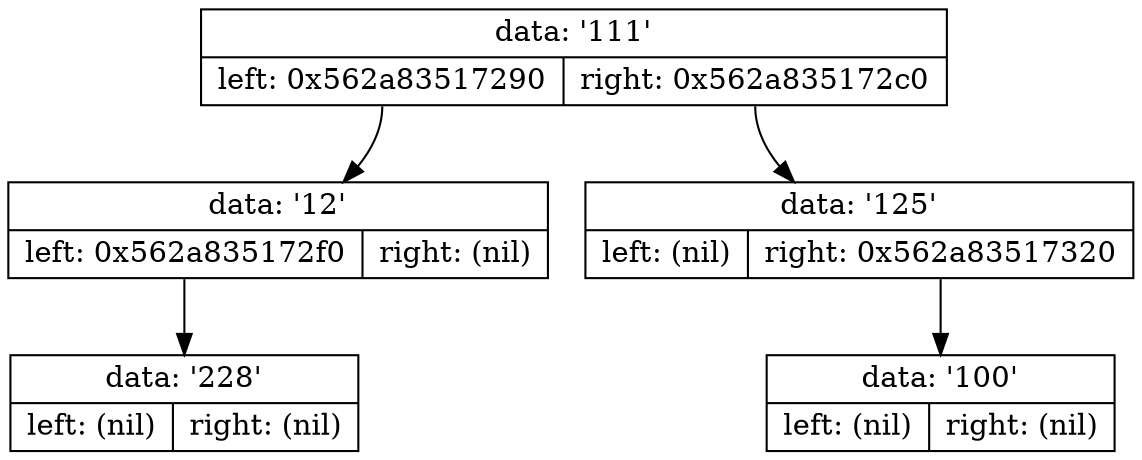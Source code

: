 digraph dump
{
	node0x562a83517260 [shape = "record", label = "{<f1>data: '111'|{<f2>left: 0x562a83517290|<f3>right: 0x562a835172c0}}"];
	node0x562a83517290 [shape = "record", label = "{<f1>data: '12'|{<f2>left: 0x562a835172f0|<f3>right: (nil)}}"];
	node0x562a835172f0 [shape = "record", label = "{<f1>data: '228'|{<f2>left: (nil)|<f3>right: (nil)}}"];
	node0x562a83517290:f2 -> node0x562a835172f0
	node0x562a83517260:f2 -> node0x562a83517290
	node0x562a835172c0 [shape = "record", label = "{<f1>data: '125'|{<f2>left: (nil)|<f3>right: 0x562a83517320}}"];
	node0x562a83517320 [shape = "record", label = "{<f1>data: '100'|{<f2>left: (nil)|<f3>right: (nil)}}"];
	node0x562a835172c0:f3 -> node0x562a83517320
	node0x562a83517260:f3 -> node0x562a835172c0

}

